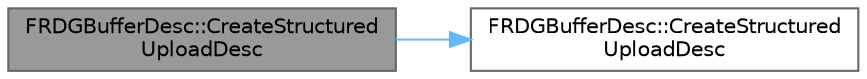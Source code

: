 digraph "FRDGBufferDesc::CreateStructuredUploadDesc"
{
 // INTERACTIVE_SVG=YES
 // LATEX_PDF_SIZE
  bgcolor="transparent";
  edge [fontname=Helvetica,fontsize=10,labelfontname=Helvetica,labelfontsize=10];
  node [fontname=Helvetica,fontsize=10,shape=box,height=0.2,width=0.4];
  rankdir="LR";
  Node1 [id="Node000001",label="FRDGBufferDesc::CreateStructured\lUploadDesc",height=0.2,width=0.4,color="gray40", fillcolor="grey60", style="filled", fontcolor="black",tooltip=" "];
  Node1 -> Node2 [id="edge1_Node000001_Node000002",color="steelblue1",style="solid",tooltip=" "];
  Node2 [id="Node000002",label="FRDGBufferDesc::CreateStructured\lUploadDesc",height=0.2,width=0.4,color="grey40", fillcolor="white", style="filled",URL="$da/da2/structFRDGBufferDesc.html#a60b54bca1231557f506b83678f1d94d1",tooltip=" "];
}
